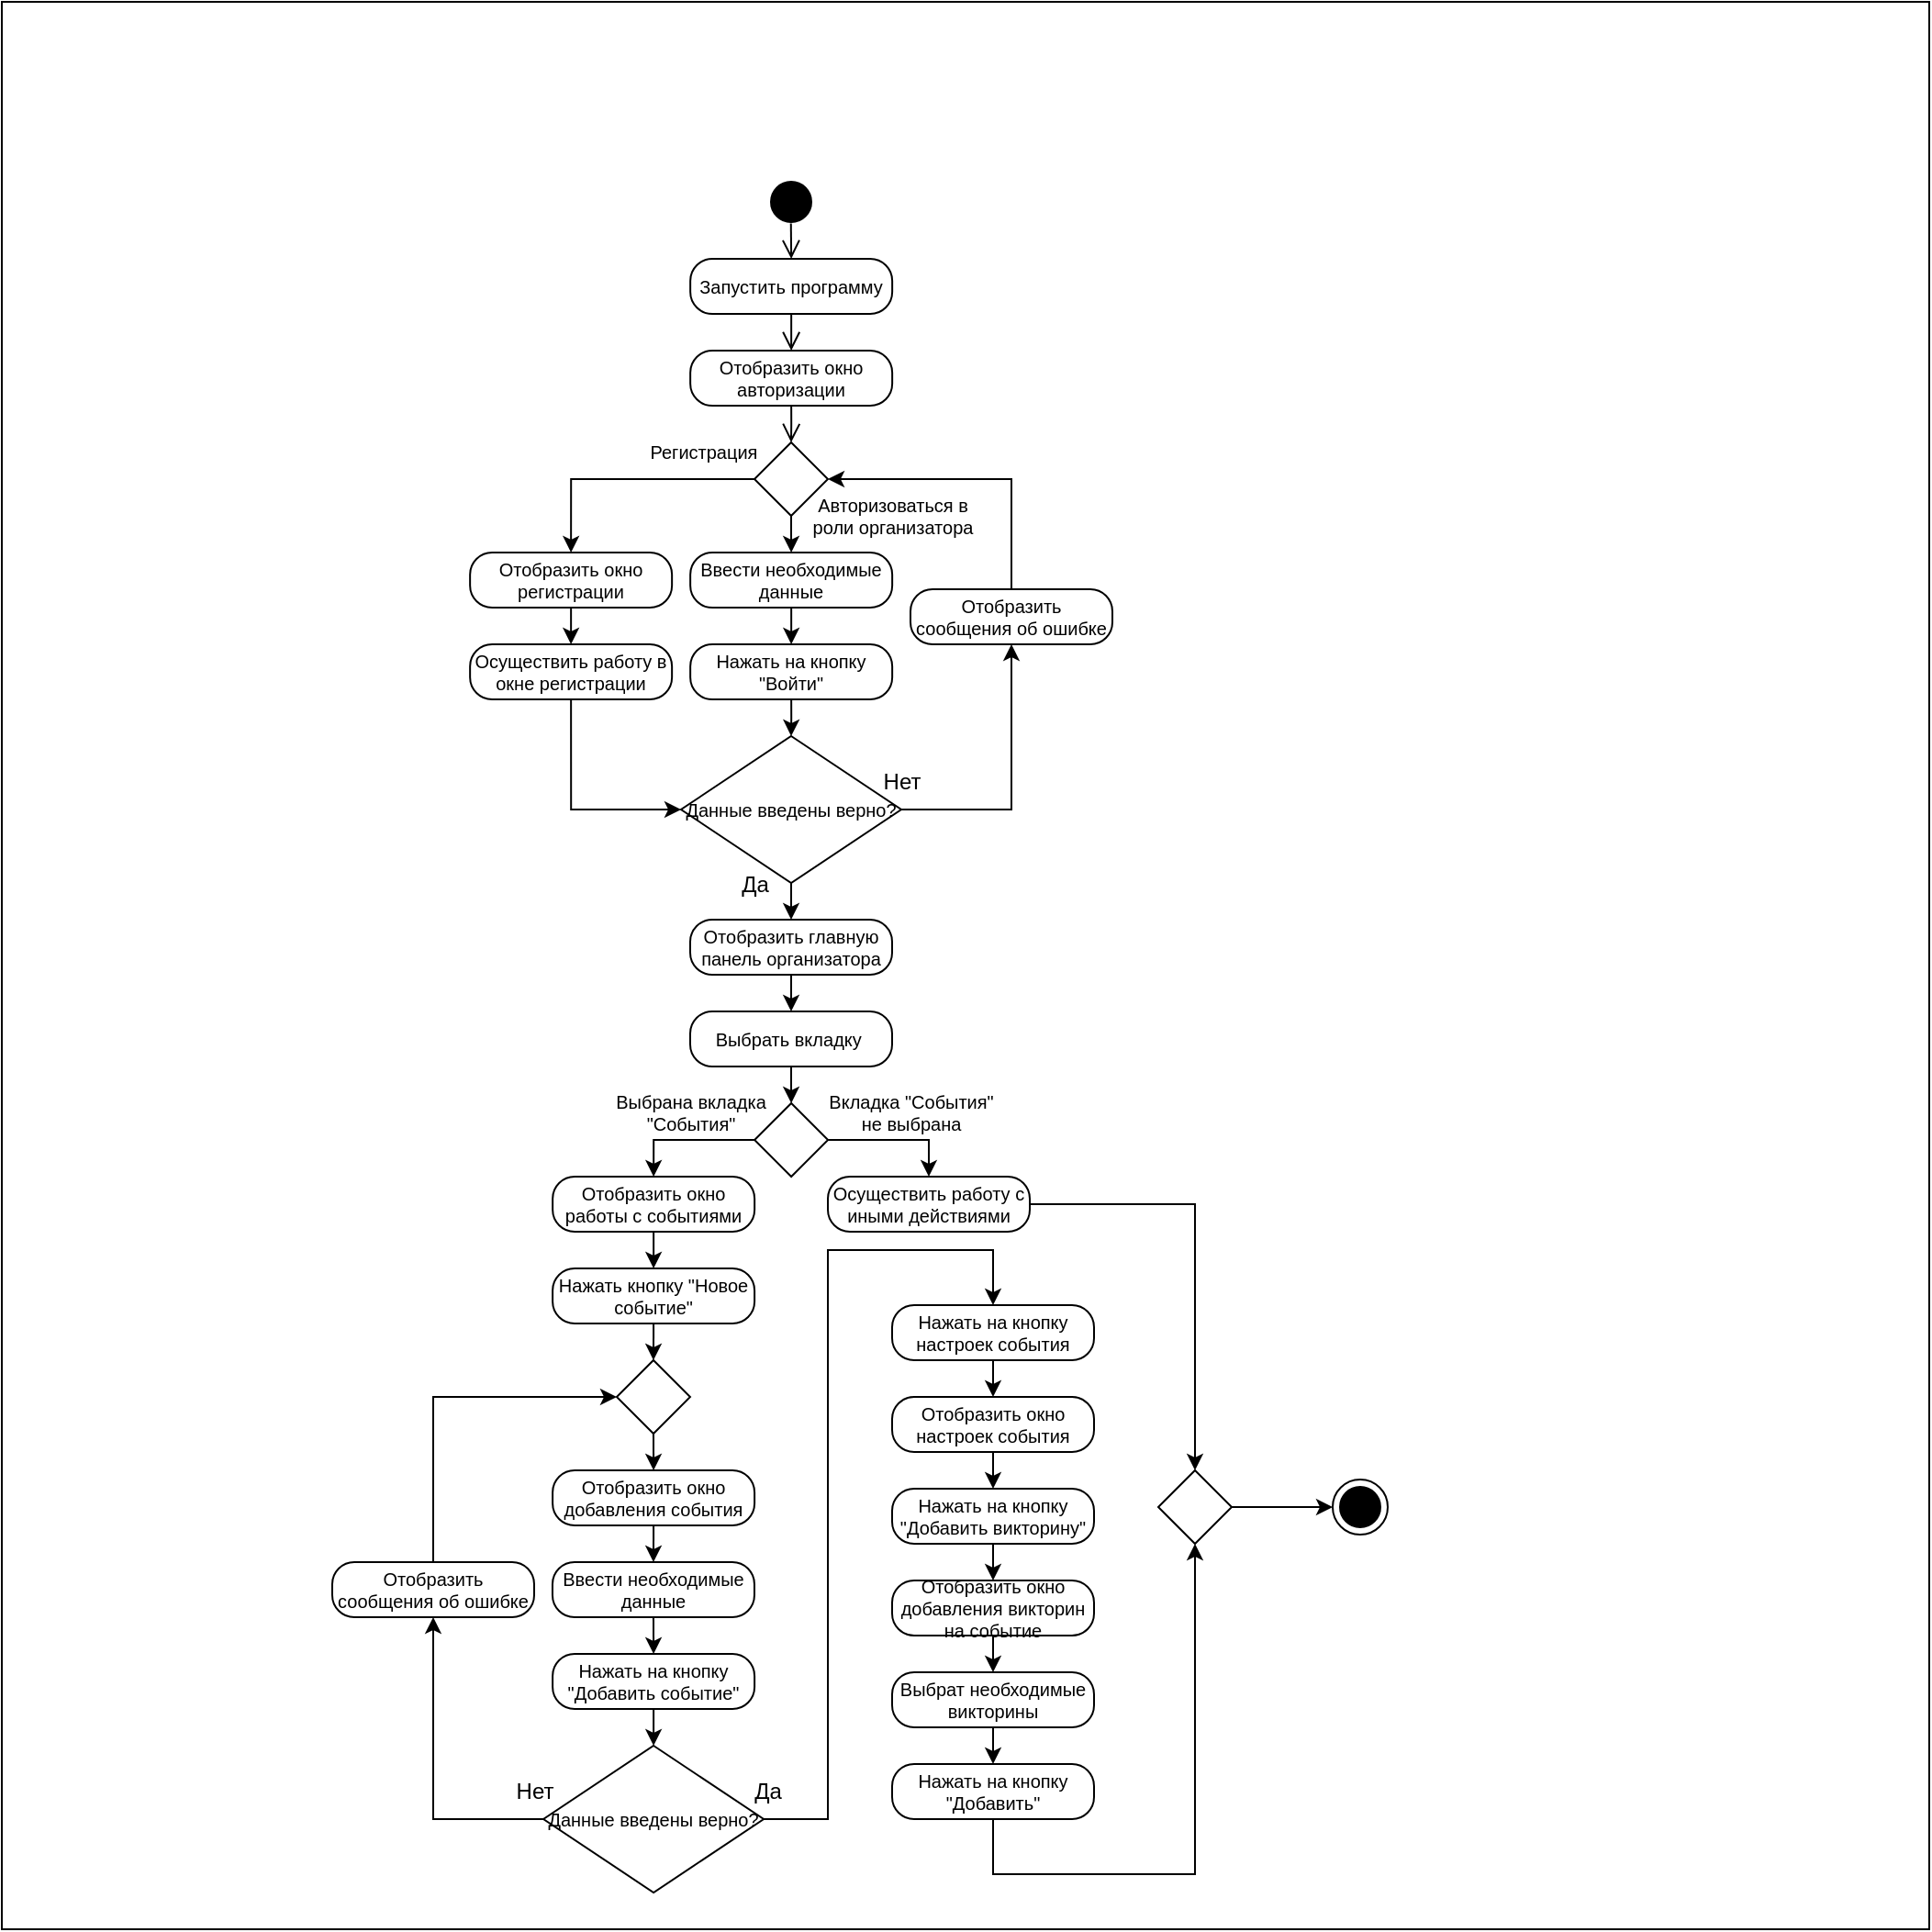 <mxfile version="21.2.8" type="device">
  <diagram name="Page-1" id="aMq8cFmoLgq2UjbOPxfn">
    <mxGraphModel dx="1963" dy="2127" grid="1" gridSize="10" guides="1" tooltips="1" connect="1" arrows="1" fold="1" page="1" pageScale="1" pageWidth="827" pageHeight="1169" math="0" shadow="0">
      <root>
        <mxCell id="0" />
        <mxCell id="1" parent="0" />
        <mxCell id="IOENKhYldp8VwVkXx6hs-1" value="" style="whiteSpace=wrap;html=1;aspect=fixed;" parent="1" vertex="1">
          <mxGeometry x="390" y="-1080" width="1050" height="1050" as="geometry" />
        </mxCell>
        <mxCell id="pulmmmCHg1G94OCy3MxS-39" value="" style="rhombus;whiteSpace=wrap;html=1;fontSize=10;" parent="1" vertex="1">
          <mxGeometry x="800" y="-840" width="40" height="40" as="geometry" />
        </mxCell>
        <mxCell id="pulmmmCHg1G94OCy3MxS-45" value="" style="ellipse;html=1;shape=startState;fillColor=#000000;fontSize=10;" parent="1" vertex="1">
          <mxGeometry x="805" y="-986" width="30" height="30" as="geometry" />
        </mxCell>
        <mxCell id="pulmmmCHg1G94OCy3MxS-46" value="" style="edgeStyle=orthogonalEdgeStyle;html=1;verticalAlign=bottom;endArrow=open;endSize=8;rounded=0;exitX=0.496;exitY=0.893;exitDx=0;exitDy=0;exitPerimeter=0;entryX=0.5;entryY=0;entryDx=0;entryDy=0;fontSize=10;" parent="1" source="pulmmmCHg1G94OCy3MxS-45" target="pulmmmCHg1G94OCy3MxS-47" edge="1">
          <mxGeometry relative="1" as="geometry">
            <mxPoint x="810.05" y="-860" as="targetPoint" />
          </mxGeometry>
        </mxCell>
        <mxCell id="pulmmmCHg1G94OCy3MxS-47" value="&lt;font style=&quot;font-size: 10px;&quot;&gt;Запустить программу&lt;/font&gt;" style="rounded=1;whiteSpace=wrap;html=1;arcSize=40;fontSize=10;" parent="1" vertex="1">
          <mxGeometry x="765.07" y="-940" width="110" height="30" as="geometry" />
        </mxCell>
        <mxCell id="pulmmmCHg1G94OCy3MxS-48" value="" style="edgeStyle=orthogonalEdgeStyle;html=1;verticalAlign=bottom;endArrow=open;endSize=8;rounded=0;entryX=0.5;entryY=0;entryDx=0;entryDy=0;fontSize=10;" parent="1" source="pulmmmCHg1G94OCy3MxS-47" target="pulmmmCHg1G94OCy3MxS-49" edge="1">
          <mxGeometry relative="1" as="geometry">
            <mxPoint x="810.05" y="-760" as="targetPoint" />
          </mxGeometry>
        </mxCell>
        <mxCell id="pulmmmCHg1G94OCy3MxS-49" value="&lt;font style=&quot;font-size: 10px;&quot;&gt;Отобразить окно авторизации&lt;/font&gt;" style="rounded=1;whiteSpace=wrap;html=1;arcSize=40;fontSize=10;" parent="1" vertex="1">
          <mxGeometry x="765.07" y="-890" width="110" height="30" as="geometry" />
        </mxCell>
        <mxCell id="pulmmmCHg1G94OCy3MxS-50" value="" style="edgeStyle=orthogonalEdgeStyle;html=1;verticalAlign=bottom;endArrow=open;endSize=8;rounded=0;entryX=0.5;entryY=0;entryDx=0;entryDy=0;exitX=0.5;exitY=1;exitDx=0;exitDy=0;fontSize=10;" parent="1" source="pulmmmCHg1G94OCy3MxS-49" target="pulmmmCHg1G94OCy3MxS-39" edge="1">
          <mxGeometry relative="1" as="geometry">
            <mxPoint x="810.05" y="-740" as="targetPoint" />
            <mxPoint x="830.05" y="-770" as="sourcePoint" />
          </mxGeometry>
        </mxCell>
        <mxCell id="9K1U38eS7_kuMhyRiQMp-1" value="" style="endArrow=classic;html=1;rounded=0;exitX=0;exitY=0.5;exitDx=0;exitDy=0;fontSize=10;entryX=0.5;entryY=0;entryDx=0;entryDy=0;edgeStyle=orthogonalEdgeStyle;" parent="1" source="pulmmmCHg1G94OCy3MxS-39" target="9K1U38eS7_kuMhyRiQMp-2" edge="1">
          <mxGeometry width="50" height="50" relative="1" as="geometry">
            <mxPoint x="800.05" y="-640" as="sourcePoint" />
            <mxPoint x="670.05" y="-765" as="targetPoint" />
          </mxGeometry>
        </mxCell>
        <mxCell id="9K1U38eS7_kuMhyRiQMp-2" value="Отобразить окно регистрации" style="rounded=1;whiteSpace=wrap;html=1;arcSize=40;fontSize=10;" parent="1" vertex="1">
          <mxGeometry x="645.07" y="-780" width="110" height="30" as="geometry" />
        </mxCell>
        <mxCell id="9K1U38eS7_kuMhyRiQMp-3" value="Осуществить работу в окне регистрации" style="rounded=1;whiteSpace=wrap;html=1;arcSize=40;fontSize=10;" parent="1" vertex="1">
          <mxGeometry x="645.07" y="-730" width="110" height="30" as="geometry" />
        </mxCell>
        <mxCell id="9K1U38eS7_kuMhyRiQMp-9" value="" style="endArrow=classic;html=1;rounded=0;edgeStyle=orthogonalEdgeStyle;entryX=0.5;entryY=0;entryDx=0;entryDy=0;exitX=0.5;exitY=1;exitDx=0;exitDy=0;fontSize=10;" parent="1" source="9K1U38eS7_kuMhyRiQMp-2" target="9K1U38eS7_kuMhyRiQMp-3" edge="1">
          <mxGeometry width="50" height="50" relative="1" as="geometry">
            <mxPoint x="715.07" y="-570" as="sourcePoint" />
            <mxPoint x="635.07" y="-530" as="targetPoint" />
          </mxGeometry>
        </mxCell>
        <mxCell id="9K1U38eS7_kuMhyRiQMp-10" value="" style="endArrow=classic;html=1;rounded=0;edgeStyle=orthogonalEdgeStyle;entryX=0;entryY=0.5;entryDx=0;entryDy=0;exitX=0.5;exitY=1;exitDx=0;exitDy=0;fontSize=10;" parent="1" source="9K1U38eS7_kuMhyRiQMp-3" target="bBu35zuxysMlmbmQ7ivV-4" edge="1">
          <mxGeometry width="50" height="50" relative="1" as="geometry">
            <mxPoint x="654.52" y="-520" as="sourcePoint" />
            <mxPoint x="655.05" y="-610" as="targetPoint" />
          </mxGeometry>
        </mxCell>
        <mxCell id="9K1U38eS7_kuMhyRiQMp-94" value="Регистрация" style="text;html=1;align=center;verticalAlign=middle;resizable=0;points=[];autosize=1;strokeColor=none;fillColor=none;fontSize=10;" parent="1" vertex="1">
          <mxGeometry x="732.0" y="-850" width="80" height="30" as="geometry" />
        </mxCell>
        <mxCell id="9K1U38eS7_kuMhyRiQMp-151" value="Авторизоваться в &lt;br style=&quot;font-size: 10px;&quot;&gt;роли организатора" style="text;html=1;align=center;verticalAlign=middle;resizable=0;points=[];autosize=1;strokeColor=none;fillColor=none;fontSize=10;" parent="1" vertex="1">
          <mxGeometry x="820.06" y="-820" width="110" height="40" as="geometry" />
        </mxCell>
        <mxCell id="bBu35zuxysMlmbmQ7ivV-1" value="Ввести необходимые данные" style="rounded=1;whiteSpace=wrap;html=1;arcSize=40;fontSize=10;" parent="1" vertex="1">
          <mxGeometry x="765.07" y="-780" width="110" height="30" as="geometry" />
        </mxCell>
        <mxCell id="bBu35zuxysMlmbmQ7ivV-2" value="" style="endArrow=classic;html=1;rounded=0;edgeStyle=orthogonalEdgeStyle;entryX=0.5;entryY=0;entryDx=0;entryDy=0;exitX=0.5;exitY=1;exitDx=0;exitDy=0;fontSize=10;" parent="1" source="pulmmmCHg1G94OCy3MxS-39" target="bBu35zuxysMlmbmQ7ivV-1" edge="1">
          <mxGeometry width="50" height="50" relative="1" as="geometry">
            <mxPoint x="665.05" y="-620" as="sourcePoint" />
            <mxPoint x="665.05" y="-600" as="targetPoint" />
          </mxGeometry>
        </mxCell>
        <mxCell id="bBu35zuxysMlmbmQ7ivV-3" value="Нажать на кнопку &quot;Войти&quot;" style="rounded=1;whiteSpace=wrap;html=1;arcSize=40;fontSize=10;" parent="1" vertex="1">
          <mxGeometry x="765.07" y="-730" width="110" height="30" as="geometry" />
        </mxCell>
        <mxCell id="bBu35zuxysMlmbmQ7ivV-4" value="Данные введены верно?" style="rhombus;whiteSpace=wrap;html=1;fontSize=10;" parent="1" vertex="1">
          <mxGeometry x="760.0" y="-680" width="120" height="80" as="geometry" />
        </mxCell>
        <mxCell id="bBu35zuxysMlmbmQ7ivV-5" value="Отобразить сообщения об ошибке" style="rounded=1;whiteSpace=wrap;html=1;arcSize=40;fontSize=10;" parent="1" vertex="1">
          <mxGeometry x="885.0" y="-760" width="110" height="30" as="geometry" />
        </mxCell>
        <mxCell id="bBu35zuxysMlmbmQ7ivV-6" value="" style="endArrow=classic;html=1;rounded=0;edgeStyle=orthogonalEdgeStyle;entryX=0.5;entryY=1;entryDx=0;entryDy=0;exitX=1;exitY=0.5;exitDx=0;exitDy=0;fontSize=10;" parent="1" source="bBu35zuxysMlmbmQ7ivV-4" target="bBu35zuxysMlmbmQ7ivV-5" edge="1">
          <mxGeometry width="50" height="50" relative="1" as="geometry">
            <mxPoint x="665.05" y="-620" as="sourcePoint" />
            <mxPoint x="760.05" y="-530" as="targetPoint" />
          </mxGeometry>
        </mxCell>
        <mxCell id="bBu35zuxysMlmbmQ7ivV-7" value="" style="endArrow=classic;html=1;rounded=0;edgeStyle=orthogonalEdgeStyle;entryX=1;entryY=0.5;entryDx=0;entryDy=0;exitX=0.5;exitY=0;exitDx=0;exitDy=0;fontSize=10;" parent="1" source="bBu35zuxysMlmbmQ7ivV-5" target="pulmmmCHg1G94OCy3MxS-39" edge="1">
          <mxGeometry width="50" height="50" relative="1" as="geometry">
            <mxPoint x="880.05" y="-530" as="sourcePoint" />
            <mxPoint x="975.05" y="-650" as="targetPoint" />
          </mxGeometry>
        </mxCell>
        <mxCell id="bBu35zuxysMlmbmQ7ivV-8" value="Отобразить главную панель организатора" style="rounded=1;whiteSpace=wrap;html=1;arcSize=40;fontSize=10;" parent="1" vertex="1">
          <mxGeometry x="765" y="-580" width="110" height="30" as="geometry" />
        </mxCell>
        <mxCell id="bBu35zuxysMlmbmQ7ivV-9" value="" style="endArrow=classic;html=1;rounded=0;edgeStyle=orthogonalEdgeStyle;entryX=0.5;entryY=0;entryDx=0;entryDy=0;exitX=0.5;exitY=1;exitDx=0;exitDy=0;fontSize=10;" parent="1" source="bBu35zuxysMlmbmQ7ivV-1" target="bBu35zuxysMlmbmQ7ivV-3" edge="1">
          <mxGeometry width="50" height="50" relative="1" as="geometry">
            <mxPoint x="809.73" y="-590" as="sourcePoint" />
            <mxPoint x="809.73" y="-550" as="targetPoint" />
          </mxGeometry>
        </mxCell>
        <mxCell id="bBu35zuxysMlmbmQ7ivV-10" value="" style="endArrow=classic;html=1;rounded=0;edgeStyle=orthogonalEdgeStyle;entryX=0.5;entryY=0;entryDx=0;entryDy=0;fontSize=10;exitX=0.5;exitY=1;exitDx=0;exitDy=0;" parent="1" source="bBu35zuxysMlmbmQ7ivV-3" target="bBu35zuxysMlmbmQ7ivV-4" edge="1">
          <mxGeometry width="50" height="50" relative="1" as="geometry">
            <mxPoint x="840.05" y="-580" as="sourcePoint" />
            <mxPoint x="820.05" y="-630" as="targetPoint" />
          </mxGeometry>
        </mxCell>
        <mxCell id="bBu35zuxysMlmbmQ7ivV-11" value="Выбрать вкладку&amp;nbsp;" style="rounded=1;whiteSpace=wrap;html=1;arcSize=40;fontSize=10;" parent="1" vertex="1">
          <mxGeometry x="765" y="-530" width="110" height="30" as="geometry" />
        </mxCell>
        <mxCell id="bBu35zuxysMlmbmQ7ivV-13" value="Выбрана вкладка &lt;br style=&quot;font-size: 10px;&quot;&gt;&quot;События&quot;" style="text;html=1;align=center;verticalAlign=middle;resizable=0;points=[];autosize=1;strokeColor=none;fillColor=none;fontSize=10;" parent="1" vertex="1">
          <mxGeometry x="710.06" y="-495" width="110" height="40" as="geometry" />
        </mxCell>
        <mxCell id="bBu35zuxysMlmbmQ7ivV-14" value="Вкладка &quot;События&quot;&lt;br style=&quot;font-size: 10px;&quot;&gt;не выбрана" style="text;html=1;align=center;verticalAlign=middle;resizable=0;points=[];autosize=1;strokeColor=none;fillColor=none;fontSize=10;" parent="1" vertex="1">
          <mxGeometry x="830" y="-495" width="110" height="40" as="geometry" />
        </mxCell>
        <mxCell id="bBu35zuxysMlmbmQ7ivV-15" value="Отобразить окно работы с событиями" style="rounded=1;whiteSpace=wrap;html=1;arcSize=40;fontSize=10;" parent="1" vertex="1">
          <mxGeometry x="690.07" y="-440" width="110" height="30" as="geometry" />
        </mxCell>
        <mxCell id="bBu35zuxysMlmbmQ7ivV-16" value="" style="endArrow=classic;html=1;rounded=0;entryX=0.5;entryY=0;entryDx=0;entryDy=0;exitX=0;exitY=0.5;exitDx=0;exitDy=0;edgeStyle=orthogonalEdgeStyle;fontSize=10;" parent="1" source="bBu35zuxysMlmbmQ7ivV-28" target="bBu35zuxysMlmbmQ7ivV-15" edge="1">
          <mxGeometry width="50" height="50" relative="1" as="geometry">
            <mxPoint x="760.07" y="-440" as="sourcePoint" />
            <mxPoint x="830" y="-420" as="targetPoint" />
          </mxGeometry>
        </mxCell>
        <mxCell id="bBu35zuxysMlmbmQ7ivV-17" value="Осуществить работу с иными действиями" style="rounded=1;whiteSpace=wrap;html=1;arcSize=40;fontSize=10;" parent="1" vertex="1">
          <mxGeometry x="840" y="-440" width="110" height="30" as="geometry" />
        </mxCell>
        <mxCell id="bBu35zuxysMlmbmQ7ivV-18" value="" style="endArrow=classic;html=1;rounded=0;entryX=0.5;entryY=0;entryDx=0;entryDy=0;exitX=1;exitY=0.5;exitDx=0;exitDy=0;edgeStyle=orthogonalEdgeStyle;fontSize=10;" parent="1" source="bBu35zuxysMlmbmQ7ivV-28" target="bBu35zuxysMlmbmQ7ivV-17" edge="1">
          <mxGeometry width="50" height="50" relative="1" as="geometry">
            <mxPoint x="880.07" y="-440" as="sourcePoint" />
            <mxPoint x="730" y="-390" as="targetPoint" />
          </mxGeometry>
        </mxCell>
        <mxCell id="bBu35zuxysMlmbmQ7ivV-19" value="Нажать кнопку &quot;Новое событие&quot;" style="rounded=1;whiteSpace=wrap;html=1;arcSize=40;fontSize=10;" parent="1" vertex="1">
          <mxGeometry x="690.05" y="-390" width="110" height="30" as="geometry" />
        </mxCell>
        <mxCell id="bBu35zuxysMlmbmQ7ivV-22" value="" style="endArrow=classic;html=1;rounded=0;exitX=0.5;exitY=1;exitDx=0;exitDy=0;entryX=0.5;entryY=0;entryDx=0;entryDy=0;fontSize=10;" parent="1" source="bBu35zuxysMlmbmQ7ivV-19" target="bBu35zuxysMlmbmQ7ivV-31" edge="1">
          <mxGeometry width="50" height="50" relative="1" as="geometry">
            <mxPoint x="729.98" y="-350" as="sourcePoint" />
            <mxPoint x="719.98" y="-300" as="targetPoint" />
          </mxGeometry>
        </mxCell>
        <mxCell id="bBu35zuxysMlmbmQ7ivV-23" value="Отобразить окно добавления события" style="rounded=1;whiteSpace=wrap;html=1;arcSize=40;fontSize=10;" parent="1" vertex="1">
          <mxGeometry x="690.05" y="-280" width="110" height="30" as="geometry" />
        </mxCell>
        <mxCell id="bBu35zuxysMlmbmQ7ivV-24" value="Ввести необходимые данные" style="rounded=1;whiteSpace=wrap;html=1;arcSize=40;fontSize=10;" parent="1" vertex="1">
          <mxGeometry x="689.98" y="-230" width="110" height="30" as="geometry" />
        </mxCell>
        <mxCell id="bBu35zuxysMlmbmQ7ivV-25" value="Нажать на кнопку &quot;Добавить событие&quot;" style="rounded=1;whiteSpace=wrap;html=1;arcSize=40;fontSize=10;" parent="1" vertex="1">
          <mxGeometry x="690.05" y="-180" width="110" height="30" as="geometry" />
        </mxCell>
        <mxCell id="bBu35zuxysMlmbmQ7ivV-27" value="" style="endArrow=classic;html=1;rounded=0;edgeStyle=orthogonalEdgeStyle;entryX=0.5;entryY=0;entryDx=0;entryDy=0;fontSize=10;exitX=0.5;exitY=1;exitDx=0;exitDy=0;" parent="1" source="bBu35zuxysMlmbmQ7ivV-4" target="bBu35zuxysMlmbmQ7ivV-8" edge="1">
          <mxGeometry width="50" height="50" relative="1" as="geometry">
            <mxPoint x="830" y="-690" as="sourcePoint" />
            <mxPoint x="830" y="-670" as="targetPoint" />
          </mxGeometry>
        </mxCell>
        <mxCell id="bBu35zuxysMlmbmQ7ivV-28" value="" style="rhombus;whiteSpace=wrap;html=1;fontSize=10;" parent="1" vertex="1">
          <mxGeometry x="800.07" y="-480" width="40" height="40" as="geometry" />
        </mxCell>
        <mxCell id="bBu35zuxysMlmbmQ7ivV-29" value="" style="endArrow=classic;html=1;rounded=0;edgeStyle=orthogonalEdgeStyle;entryX=0.5;entryY=0;entryDx=0;entryDy=0;fontSize=10;exitX=0.5;exitY=1;exitDx=0;exitDy=0;" parent="1" source="bBu35zuxysMlmbmQ7ivV-8" target="bBu35zuxysMlmbmQ7ivV-11" edge="1">
          <mxGeometry width="50" height="50" relative="1" as="geometry">
            <mxPoint x="830" y="-590" as="sourcePoint" />
            <mxPoint x="830" y="-570" as="targetPoint" />
          </mxGeometry>
        </mxCell>
        <mxCell id="bBu35zuxysMlmbmQ7ivV-30" value="" style="endArrow=classic;html=1;rounded=0;edgeStyle=orthogonalEdgeStyle;entryX=0.5;entryY=0;entryDx=0;entryDy=0;fontSize=10;exitX=0.5;exitY=1;exitDx=0;exitDy=0;" parent="1" source="bBu35zuxysMlmbmQ7ivV-11" target="bBu35zuxysMlmbmQ7ivV-28" edge="1">
          <mxGeometry width="50" height="50" relative="1" as="geometry">
            <mxPoint x="830" y="-540" as="sourcePoint" />
            <mxPoint x="830" y="-520" as="targetPoint" />
          </mxGeometry>
        </mxCell>
        <mxCell id="bBu35zuxysMlmbmQ7ivV-31" value="" style="rhombus;whiteSpace=wrap;html=1;fontSize=10;" parent="1" vertex="1">
          <mxGeometry x="724.98" y="-340" width="40" height="40" as="geometry" />
        </mxCell>
        <mxCell id="bBu35zuxysMlmbmQ7ivV-32" value="" style="endArrow=classic;html=1;rounded=0;entryX=0.5;entryY=0;entryDx=0;entryDy=0;fontSize=10;exitX=0.5;exitY=1;exitDx=0;exitDy=0;" parent="1" source="bBu35zuxysMlmbmQ7ivV-31" target="bBu35zuxysMlmbmQ7ivV-23" edge="1">
          <mxGeometry width="50" height="50" relative="1" as="geometry">
            <mxPoint x="754.98" y="-350" as="sourcePoint" />
            <mxPoint x="754.98" y="-330" as="targetPoint" />
          </mxGeometry>
        </mxCell>
        <mxCell id="bBu35zuxysMlmbmQ7ivV-33" value="" style="endArrow=classic;html=1;rounded=0;entryX=0.5;entryY=0;entryDx=0;entryDy=0;fontSize=10;exitX=0.5;exitY=1;exitDx=0;exitDy=0;" parent="1" source="bBu35zuxysMlmbmQ7ivV-23" target="bBu35zuxysMlmbmQ7ivV-24" edge="1">
          <mxGeometry width="50" height="50" relative="1" as="geometry">
            <mxPoint x="754.98" y="-290" as="sourcePoint" />
            <mxPoint x="754.98" y="-270" as="targetPoint" />
          </mxGeometry>
        </mxCell>
        <mxCell id="bBu35zuxysMlmbmQ7ivV-34" value="" style="endArrow=classic;html=1;rounded=0;entryX=0.5;entryY=0;entryDx=0;entryDy=0;fontSize=10;exitX=0.5;exitY=1;exitDx=0;exitDy=0;" parent="1" source="bBu35zuxysMlmbmQ7ivV-24" target="bBu35zuxysMlmbmQ7ivV-25" edge="1">
          <mxGeometry width="50" height="50" relative="1" as="geometry">
            <mxPoint x="754.98" y="-240" as="sourcePoint" />
            <mxPoint x="754.98" y="-220" as="targetPoint" />
          </mxGeometry>
        </mxCell>
        <mxCell id="bBu35zuxysMlmbmQ7ivV-36" value="Данные введены верно?" style="rhombus;whiteSpace=wrap;html=1;fontSize=10;" parent="1" vertex="1">
          <mxGeometry x="685.05" y="-130" width="120" height="80" as="geometry" />
        </mxCell>
        <mxCell id="bBu35zuxysMlmbmQ7ivV-38" value="Отобразить сообщения об ошибке" style="rounded=1;whiteSpace=wrap;html=1;arcSize=40;fontSize=10;" parent="1" vertex="1">
          <mxGeometry x="570" y="-230" width="110" height="30" as="geometry" />
        </mxCell>
        <mxCell id="bBu35zuxysMlmbmQ7ivV-39" value="" style="endArrow=classic;html=1;rounded=0;entryX=0.5;entryY=0;entryDx=0;entryDy=0;fontSize=10;exitX=0.5;exitY=1;exitDx=0;exitDy=0;" parent="1" source="bBu35zuxysMlmbmQ7ivV-25" target="bBu35zuxysMlmbmQ7ivV-36" edge="1">
          <mxGeometry width="50" height="50" relative="1" as="geometry">
            <mxPoint x="754.98" y="-190" as="sourcePoint" />
            <mxPoint x="754.98" y="-170" as="targetPoint" />
          </mxGeometry>
        </mxCell>
        <mxCell id="bBu35zuxysMlmbmQ7ivV-40" value="" style="endArrow=classic;html=1;rounded=0;entryX=0.5;entryY=1;entryDx=0;entryDy=0;fontSize=10;exitX=0;exitY=0.5;exitDx=0;exitDy=0;edgeStyle=orthogonalEdgeStyle;" parent="1" source="bBu35zuxysMlmbmQ7ivV-36" target="bBu35zuxysMlmbmQ7ivV-38" edge="1">
          <mxGeometry width="50" height="50" relative="1" as="geometry">
            <mxPoint x="754.98" y="-140" as="sourcePoint" />
            <mxPoint x="754.98" y="-120" as="targetPoint" />
          </mxGeometry>
        </mxCell>
        <mxCell id="bBu35zuxysMlmbmQ7ivV-41" value="" style="endArrow=classic;html=1;rounded=0;entryX=0;entryY=0.5;entryDx=0;entryDy=0;fontSize=10;exitX=0.5;exitY=0;exitDx=0;exitDy=0;edgeStyle=orthogonalEdgeStyle;" parent="1" source="bBu35zuxysMlmbmQ7ivV-38" target="bBu35zuxysMlmbmQ7ivV-31" edge="1">
          <mxGeometry width="50" height="50" relative="1" as="geometry">
            <mxPoint x="694.98" y="-80" as="sourcePoint" />
            <mxPoint x="634.98" y="-190" as="targetPoint" />
          </mxGeometry>
        </mxCell>
        <mxCell id="bBu35zuxysMlmbmQ7ivV-42" value="Да" style="text;html=1;align=center;verticalAlign=middle;resizable=0;points=[];autosize=1;strokeColor=none;fillColor=none;" parent="1" vertex="1">
          <mxGeometry x="780.06" y="-614" width="40" height="30" as="geometry" />
        </mxCell>
        <mxCell id="bBu35zuxysMlmbmQ7ivV-43" value="Нет" style="text;html=1;align=center;verticalAlign=middle;resizable=0;points=[];autosize=1;strokeColor=none;fillColor=none;" parent="1" vertex="1">
          <mxGeometry x="860.06" y="-670" width="40" height="30" as="geometry" />
        </mxCell>
        <mxCell id="bBu35zuxysMlmbmQ7ivV-44" value="Нет" style="text;html=1;align=center;verticalAlign=middle;resizable=0;points=[];autosize=1;strokeColor=none;fillColor=none;" parent="1" vertex="1">
          <mxGeometry x="659.98" y="-120" width="40" height="30" as="geometry" />
        </mxCell>
        <mxCell id="bBu35zuxysMlmbmQ7ivV-60" value="Нажать на кнопку настроек события" style="rounded=1;whiteSpace=wrap;html=1;arcSize=40;fontSize=10;" parent="1" vertex="1">
          <mxGeometry x="875" y="-370" width="110" height="30" as="geometry" />
        </mxCell>
        <mxCell id="bBu35zuxysMlmbmQ7ivV-61" value="Отобразить окно настроек события" style="rounded=1;whiteSpace=wrap;html=1;arcSize=40;fontSize=10;" parent="1" vertex="1">
          <mxGeometry x="875" y="-320" width="110" height="30" as="geometry" />
        </mxCell>
        <mxCell id="bBu35zuxysMlmbmQ7ivV-62" value="Нажать на кнопку &quot;Добавить викторину&quot;" style="rounded=1;whiteSpace=wrap;html=1;arcSize=40;fontSize=10;" parent="1" vertex="1">
          <mxGeometry x="875" y="-270" width="110" height="30" as="geometry" />
        </mxCell>
        <mxCell id="bBu35zuxysMlmbmQ7ivV-63" value="Отобразить окно добавления викторин на событие" style="rounded=1;whiteSpace=wrap;html=1;arcSize=40;fontSize=10;" parent="1" vertex="1">
          <mxGeometry x="875" y="-220" width="110" height="30" as="geometry" />
        </mxCell>
        <mxCell id="bBu35zuxysMlmbmQ7ivV-64" value="Выбрат необходимые викторины" style="rounded=1;whiteSpace=wrap;html=1;arcSize=40;fontSize=10;" parent="1" vertex="1">
          <mxGeometry x="875" y="-170" width="110" height="30" as="geometry" />
        </mxCell>
        <mxCell id="bBu35zuxysMlmbmQ7ivV-65" value="Нажать на кнопку &quot;Добавить&quot;" style="rounded=1;whiteSpace=wrap;html=1;arcSize=40;fontSize=10;" parent="1" vertex="1">
          <mxGeometry x="875" y="-120" width="110" height="30" as="geometry" />
        </mxCell>
        <mxCell id="bBu35zuxysMlmbmQ7ivV-66" value="" style="endArrow=classic;html=1;rounded=0;entryX=0.5;entryY=0;entryDx=0;entryDy=0;fontSize=10;exitX=0.5;exitY=1;exitDx=0;exitDy=0;edgeStyle=orthogonalEdgeStyle;" parent="1" source="bBu35zuxysMlmbmQ7ivV-60" target="bBu35zuxysMlmbmQ7ivV-61" edge="1">
          <mxGeometry width="50" height="50" relative="1" as="geometry">
            <mxPoint x="939.94" y="-380" as="sourcePoint" />
            <mxPoint x="939.94" y="-360" as="targetPoint" />
          </mxGeometry>
        </mxCell>
        <mxCell id="bBu35zuxysMlmbmQ7ivV-67" value="" style="endArrow=classic;html=1;rounded=0;entryX=0.5;entryY=0;entryDx=0;entryDy=0;fontSize=10;exitX=0.5;exitY=1;exitDx=0;exitDy=0;edgeStyle=orthogonalEdgeStyle;" parent="1" source="bBu35zuxysMlmbmQ7ivV-61" target="bBu35zuxysMlmbmQ7ivV-62" edge="1">
          <mxGeometry width="50" height="50" relative="1" as="geometry">
            <mxPoint x="939.94" y="-330" as="sourcePoint" />
            <mxPoint x="939.94" y="-310" as="targetPoint" />
          </mxGeometry>
        </mxCell>
        <mxCell id="bBu35zuxysMlmbmQ7ivV-68" value="" style="endArrow=classic;html=1;rounded=0;entryX=0.5;entryY=0;entryDx=0;entryDy=0;fontSize=10;exitX=0.5;exitY=1;exitDx=0;exitDy=0;edgeStyle=orthogonalEdgeStyle;" parent="1" source="bBu35zuxysMlmbmQ7ivV-62" target="bBu35zuxysMlmbmQ7ivV-63" edge="1">
          <mxGeometry width="50" height="50" relative="1" as="geometry">
            <mxPoint x="939.94" y="-280" as="sourcePoint" />
            <mxPoint x="939.94" y="-260" as="targetPoint" />
          </mxGeometry>
        </mxCell>
        <mxCell id="bBu35zuxysMlmbmQ7ivV-69" value="" style="endArrow=classic;html=1;rounded=0;entryX=0.5;entryY=0;entryDx=0;entryDy=0;fontSize=10;exitX=0.5;exitY=1;exitDx=0;exitDy=0;edgeStyle=orthogonalEdgeStyle;" parent="1" source="bBu35zuxysMlmbmQ7ivV-63" target="bBu35zuxysMlmbmQ7ivV-64" edge="1">
          <mxGeometry width="50" height="50" relative="1" as="geometry">
            <mxPoint x="939.94" y="-230" as="sourcePoint" />
            <mxPoint x="939.94" y="-210" as="targetPoint" />
          </mxGeometry>
        </mxCell>
        <mxCell id="bBu35zuxysMlmbmQ7ivV-70" value="" style="endArrow=classic;html=1;rounded=0;entryX=0.5;entryY=0;entryDx=0;entryDy=0;fontSize=10;exitX=0.5;exitY=1;exitDx=0;exitDy=0;edgeStyle=orthogonalEdgeStyle;" parent="1" source="bBu35zuxysMlmbmQ7ivV-64" target="bBu35zuxysMlmbmQ7ivV-65" edge="1">
          <mxGeometry width="50" height="50" relative="1" as="geometry">
            <mxPoint x="939.94" y="-180" as="sourcePoint" />
            <mxPoint x="939.94" y="-160" as="targetPoint" />
          </mxGeometry>
        </mxCell>
        <mxCell id="bBu35zuxysMlmbmQ7ivV-73" value="" style="endArrow=classic;html=1;rounded=0;exitX=0.5;exitY=1;exitDx=0;exitDy=0;entryX=0.5;entryY=0;entryDx=0;entryDy=0;fontSize=10;" parent="1" source="bBu35zuxysMlmbmQ7ivV-15" target="bBu35zuxysMlmbmQ7ivV-19" edge="1">
          <mxGeometry width="50" height="50" relative="1" as="geometry">
            <mxPoint x="755" y="-340" as="sourcePoint" />
            <mxPoint x="745.07" y="-390" as="targetPoint" />
          </mxGeometry>
        </mxCell>
        <mxCell id="bBu35zuxysMlmbmQ7ivV-78" value="" style="endArrow=classic;html=1;rounded=0;entryX=0.5;entryY=0;entryDx=0;entryDy=0;fontSize=10;exitX=1;exitY=0.5;exitDx=0;exitDy=0;edgeStyle=orthogonalEdgeStyle;" parent="1" source="bBu35zuxysMlmbmQ7ivV-36" target="bBu35zuxysMlmbmQ7ivV-60" edge="1">
          <mxGeometry width="50" height="50" relative="1" as="geometry">
            <mxPoint x="695" y="-60" as="sourcePoint" />
            <mxPoint x="635" y="-170" as="targetPoint" />
            <Array as="points">
              <mxPoint x="840" y="-90" />
              <mxPoint x="840" y="-400" />
              <mxPoint x="930" y="-400" />
            </Array>
          </mxGeometry>
        </mxCell>
        <mxCell id="bBu35zuxysMlmbmQ7ivV-79" value="Да" style="text;html=1;align=center;verticalAlign=middle;resizable=0;points=[];autosize=1;strokeColor=none;fillColor=none;" parent="1" vertex="1">
          <mxGeometry x="787.05" y="-120" width="40" height="30" as="geometry" />
        </mxCell>
        <mxCell id="bBu35zuxysMlmbmQ7ivV-81" value="" style="endArrow=classic;html=1;rounded=0;entryX=0.5;entryY=1;entryDx=0;entryDy=0;fontSize=10;exitX=0.5;exitY=1;exitDx=0;exitDy=0;edgeStyle=orthogonalEdgeStyle;" parent="1" source="bBu35zuxysMlmbmQ7ivV-65" target="bBu35zuxysMlmbmQ7ivV-83" edge="1">
          <mxGeometry width="50" height="50" relative="1" as="geometry">
            <mxPoint x="939.93" y="-130" as="sourcePoint" />
            <mxPoint x="1039.93" y="-240" as="targetPoint" />
            <Array as="points">
              <mxPoint x="930" y="-60" />
              <mxPoint x="1040" y="-60" />
              <mxPoint x="1040" y="-200" />
            </Array>
          </mxGeometry>
        </mxCell>
        <mxCell id="bBu35zuxysMlmbmQ7ivV-82" value="" style="endArrow=classic;html=1;rounded=0;entryX=0.5;entryY=0;entryDx=0;entryDy=0;fontSize=10;exitX=1;exitY=0.5;exitDx=0;exitDy=0;edgeStyle=orthogonalEdgeStyle;" parent="1" source="bBu35zuxysMlmbmQ7ivV-17" target="bBu35zuxysMlmbmQ7ivV-83" edge="1">
          <mxGeometry width="50" height="50" relative="1" as="geometry">
            <mxPoint x="905" y="-40" as="sourcePoint" />
            <mxPoint x="1039.93" y="-230" as="targetPoint" />
          </mxGeometry>
        </mxCell>
        <mxCell id="bBu35zuxysMlmbmQ7ivV-83" value="" style="rhombus;whiteSpace=wrap;html=1;fontSize=10;" parent="1" vertex="1">
          <mxGeometry x="1020" y="-280" width="40" height="40" as="geometry" />
        </mxCell>
        <mxCell id="bBu35zuxysMlmbmQ7ivV-84" value="" style="ellipse;html=1;shape=endState;fillColor=#000000;strokeColor=#000000;fontSize=10;" parent="1" vertex="1">
          <mxGeometry x="1115" y="-275" width="30" height="30" as="geometry" />
        </mxCell>
        <mxCell id="bBu35zuxysMlmbmQ7ivV-86" value="" style="endArrow=classic;html=1;rounded=0;entryX=0;entryY=0.5;entryDx=0;entryDy=0;fontSize=10;exitX=1;exitY=0.5;exitDx=0;exitDy=0;" parent="1" source="bBu35zuxysMlmbmQ7ivV-83" target="bBu35zuxysMlmbmQ7ivV-84" edge="1">
          <mxGeometry width="50" height="50" relative="1" as="geometry">
            <mxPoint x="940" y="-80" as="sourcePoint" />
            <mxPoint x="1050" y="-230" as="targetPoint" />
          </mxGeometry>
        </mxCell>
      </root>
    </mxGraphModel>
  </diagram>
</mxfile>
